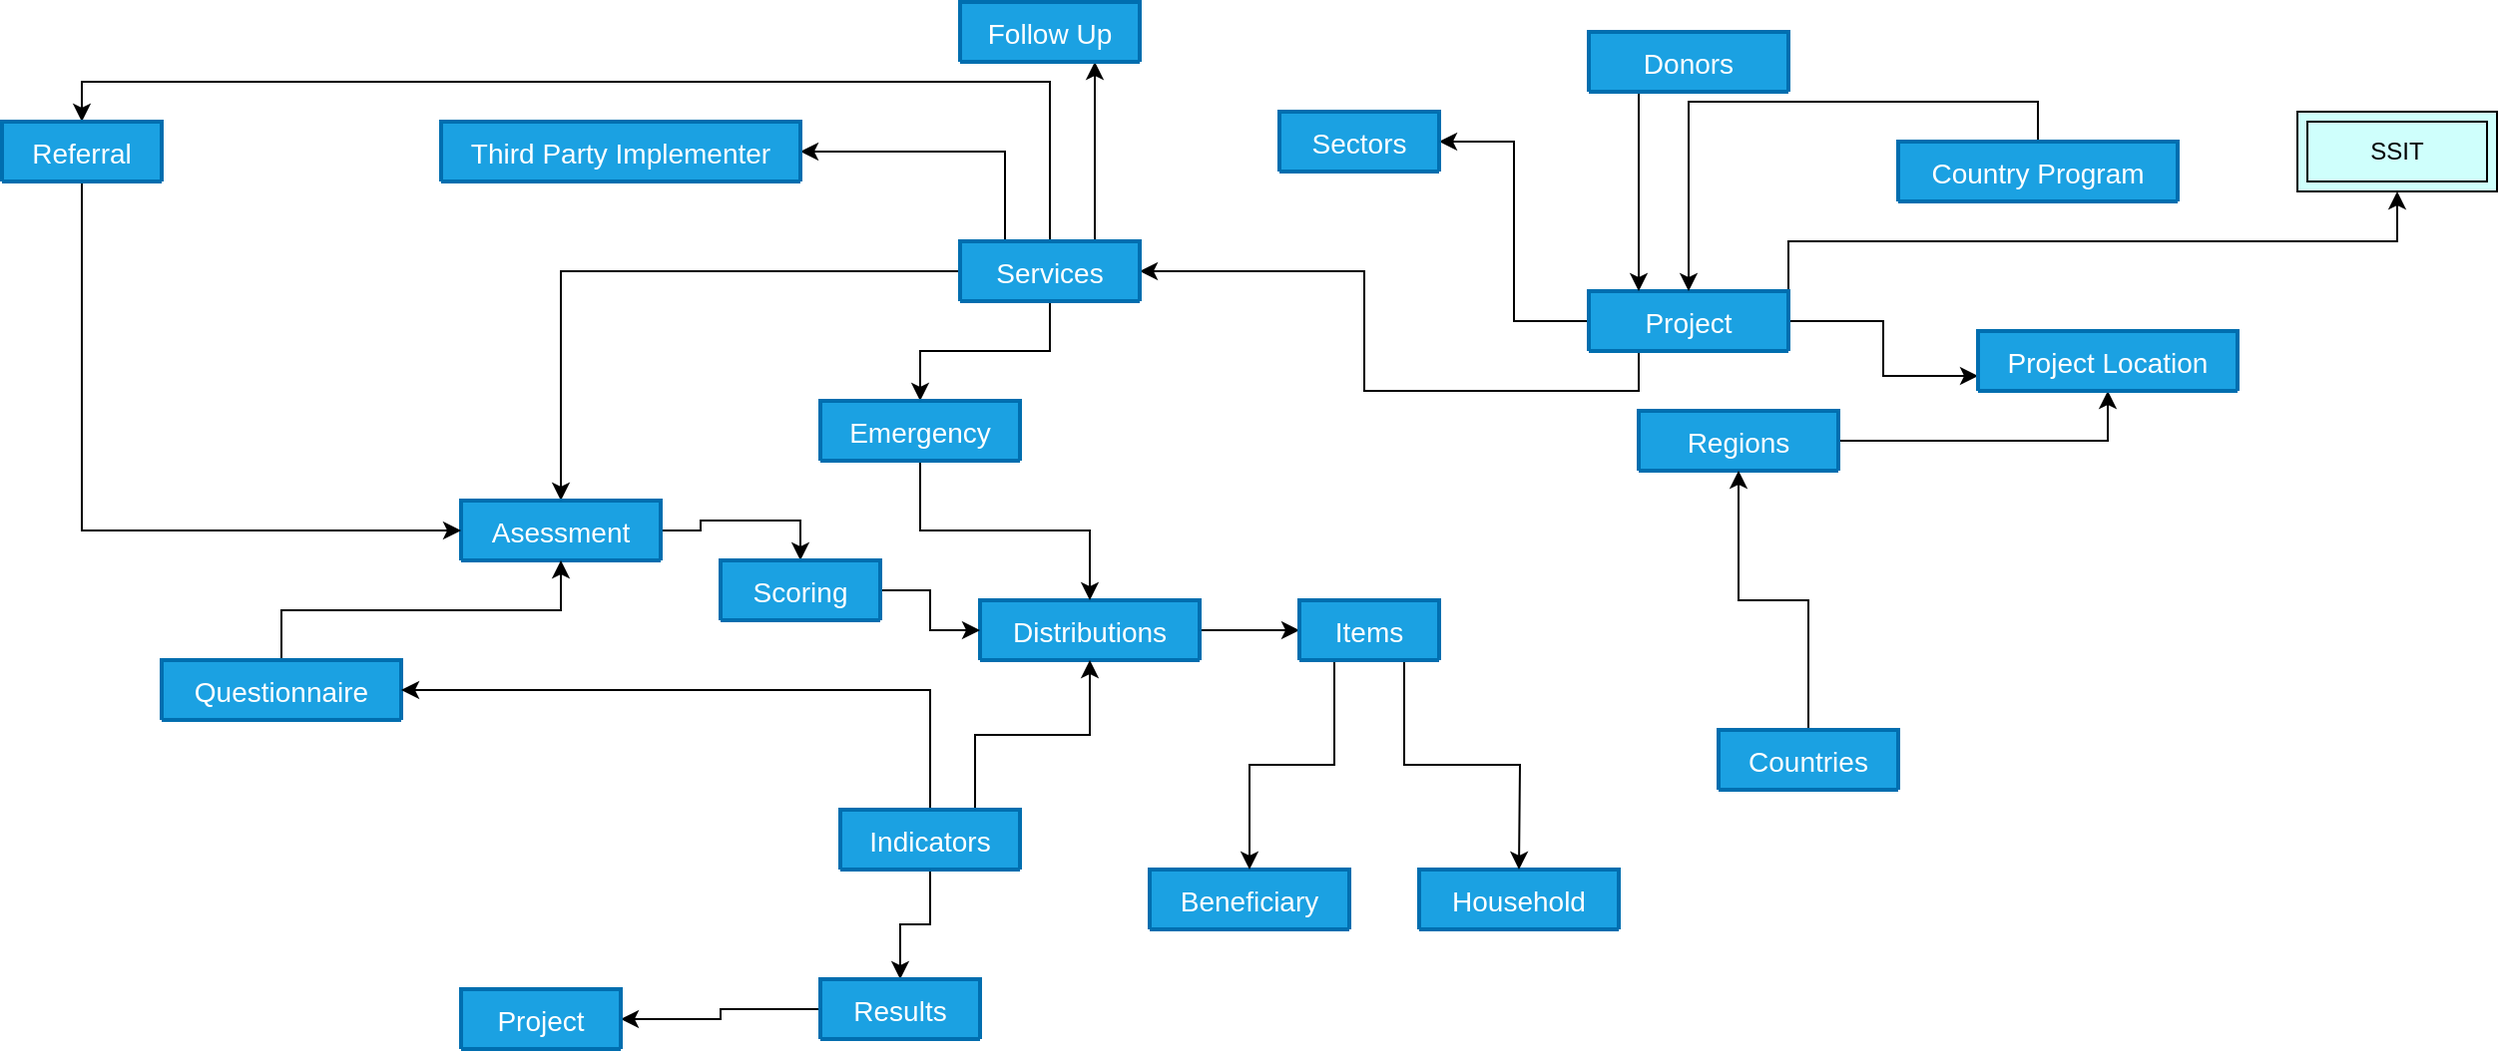 <mxfile version="13.9.8" type="github">
  <diagram id="R2lEEEUBdFMjLlhIrx00" name="Page-1">
    <mxGraphModel dx="4503" dy="722" grid="1" gridSize="10" guides="1" tooltips="1" connect="1" arrows="1" fold="1" page="1" pageScale="1" pageWidth="3300" pageHeight="4681" math="0" shadow="0" extFonts="Permanent Marker^https://fonts.googleapis.com/css?family=Permanent+Marker">
      <root>
        <mxCell id="0" />
        <mxCell id="1" parent="0" />
        <mxCell id="9PuMKOnLG3AgwLjPk5vz-7" value="Beneficiary" style="swimlane;childLayout=stackLayout;horizontal=1;startSize=30;horizontalStack=0;rounded=1;fontSize=14;fontStyle=0;strokeWidth=2;resizeParent=0;resizeLast=1;shadow=0;dashed=0;align=center;fillColor=#1ba1e2;strokeColor=#006EAF;fontColor=#ffffff;" vertex="1" collapsed="1" parent="1">
          <mxGeometry x="305" y="475" width="100" height="30" as="geometry">
            <mxRectangle x="220" y="130" width="160" height="120" as="alternateBounds" />
          </mxGeometry>
        </mxCell>
        <mxCell id="9PuMKOnLG3AgwLjPk5vz-79" style="edgeStyle=orthogonalEdgeStyle;rounded=0;orthogonalLoop=1;jettySize=auto;html=1;exitX=1;exitY=0.5;exitDx=0;exitDy=0;entryX=0;entryY=0.75;entryDx=0;entryDy=0;" edge="1" parent="1" source="9PuMKOnLG3AgwLjPk5vz-12" target="9PuMKOnLG3AgwLjPk5vz-18">
          <mxGeometry relative="1" as="geometry" />
        </mxCell>
        <mxCell id="9PuMKOnLG3AgwLjPk5vz-82" style="edgeStyle=orthogonalEdgeStyle;rounded=0;orthogonalLoop=1;jettySize=auto;html=1;exitX=0;exitY=0.5;exitDx=0;exitDy=0;entryX=1;entryY=0.5;entryDx=0;entryDy=0;" edge="1" parent="1" source="9PuMKOnLG3AgwLjPk5vz-12" target="9PuMKOnLG3AgwLjPk5vz-24">
          <mxGeometry relative="1" as="geometry" />
        </mxCell>
        <mxCell id="9PuMKOnLG3AgwLjPk5vz-85" style="edgeStyle=orthogonalEdgeStyle;rounded=0;orthogonalLoop=1;jettySize=auto;html=1;exitX=0.25;exitY=1;exitDx=0;exitDy=0;entryX=1;entryY=0.5;entryDx=0;entryDy=0;" edge="1" parent="1" source="9PuMKOnLG3AgwLjPk5vz-12" target="9PuMKOnLG3AgwLjPk5vz-26">
          <mxGeometry relative="1" as="geometry" />
        </mxCell>
        <mxCell id="9PuMKOnLG3AgwLjPk5vz-117" style="edgeStyle=orthogonalEdgeStyle;rounded=0;orthogonalLoop=1;jettySize=auto;html=1;exitX=1;exitY=0;exitDx=0;exitDy=0;entryX=0.5;entryY=1;entryDx=0;entryDy=0;" edge="1" parent="1" source="9PuMKOnLG3AgwLjPk5vz-12" target="9PuMKOnLG3AgwLjPk5vz-116">
          <mxGeometry relative="1" as="geometry" />
        </mxCell>
        <mxCell id="9PuMKOnLG3AgwLjPk5vz-12" value="Project" style="swimlane;childLayout=stackLayout;horizontal=1;startSize=30;horizontalStack=0;rounded=1;fontSize=14;fontStyle=0;strokeWidth=2;resizeParent=0;resizeLast=1;shadow=0;dashed=0;align=center;fillColor=#1ba1e2;strokeColor=#006EAF;fontColor=#ffffff;" vertex="1" collapsed="1" parent="1">
          <mxGeometry x="525" y="185" width="100" height="30" as="geometry">
            <mxRectangle x="120" y="150" width="160" height="120" as="alternateBounds" />
          </mxGeometry>
        </mxCell>
        <mxCell id="9PuMKOnLG3AgwLjPk5vz-81" style="edgeStyle=orthogonalEdgeStyle;rounded=0;orthogonalLoop=1;jettySize=auto;html=1;exitX=0.25;exitY=1;exitDx=0;exitDy=0;entryX=0.25;entryY=0;entryDx=0;entryDy=0;" edge="1" parent="1" source="9PuMKOnLG3AgwLjPk5vz-14" target="9PuMKOnLG3AgwLjPk5vz-12">
          <mxGeometry relative="1" as="geometry" />
        </mxCell>
        <mxCell id="9PuMKOnLG3AgwLjPk5vz-14" value="Donors" style="swimlane;childLayout=stackLayout;horizontal=1;startSize=30;horizontalStack=0;rounded=1;fontSize=14;fontStyle=0;strokeWidth=2;resizeParent=0;resizeLast=1;shadow=0;dashed=0;align=center;fillColor=#1ba1e2;strokeColor=#006EAF;fontColor=#ffffff;" vertex="1" collapsed="1" parent="1">
          <mxGeometry x="525" y="55" width="100" height="30" as="geometry">
            <mxRectangle x="160" y="200" width="160" height="120" as="alternateBounds" />
          </mxGeometry>
        </mxCell>
        <mxCell id="9PuMKOnLG3AgwLjPk5vz-15" value="+Attribute1&#xa;+Attribute2&#xa;+Attribute3" style="align=left;strokeColor=none;fillColor=none;spacingLeft=4;fontSize=12;verticalAlign=top;resizable=0;rotatable=0;part=1;" vertex="1" parent="9PuMKOnLG3AgwLjPk5vz-14">
          <mxGeometry y="30" width="100" as="geometry" />
        </mxCell>
        <mxCell id="9PuMKOnLG3AgwLjPk5vz-77" style="edgeStyle=orthogonalEdgeStyle;rounded=0;orthogonalLoop=1;jettySize=auto;html=1;exitX=1;exitY=0.5;exitDx=0;exitDy=0;entryX=0.5;entryY=1;entryDx=0;entryDy=0;" edge="1" parent="1" source="9PuMKOnLG3AgwLjPk5vz-16" target="9PuMKOnLG3AgwLjPk5vz-18">
          <mxGeometry relative="1" as="geometry" />
        </mxCell>
        <mxCell id="9PuMKOnLG3AgwLjPk5vz-16" value="Regions" style="swimlane;childLayout=stackLayout;horizontal=1;startSize=30;horizontalStack=0;rounded=1;fontSize=14;fontStyle=0;strokeWidth=2;resizeParent=0;resizeLast=1;shadow=0;dashed=0;align=center;fillColor=#1ba1e2;strokeColor=#006EAF;fontColor=#ffffff;" vertex="1" collapsed="1" parent="1">
          <mxGeometry x="550" y="245" width="100" height="30" as="geometry">
            <mxRectangle x="120" y="280" width="160" height="120" as="alternateBounds" />
          </mxGeometry>
        </mxCell>
        <mxCell id="9PuMKOnLG3AgwLjPk5vz-18" value="Project Location" style="swimlane;childLayout=stackLayout;horizontal=1;startSize=30;horizontalStack=0;rounded=1;fontSize=14;fontStyle=0;strokeWidth=2;resizeParent=0;resizeLast=1;shadow=0;dashed=0;align=center;fillColor=#1ba1e2;strokeColor=#006EAF;fontColor=#ffffff;" vertex="1" collapsed="1" parent="1">
          <mxGeometry x="720" y="205" width="130" height="30" as="geometry">
            <mxRectangle x="310" y="120" width="160" height="120" as="alternateBounds" />
          </mxGeometry>
        </mxCell>
        <mxCell id="9PuMKOnLG3AgwLjPk5vz-80" style="edgeStyle=orthogonalEdgeStyle;rounded=0;orthogonalLoop=1;jettySize=auto;html=1;exitX=0.5;exitY=0;exitDx=0;exitDy=0;entryX=0.5;entryY=0;entryDx=0;entryDy=0;" edge="1" parent="1" source="9PuMKOnLG3AgwLjPk5vz-20" target="9PuMKOnLG3AgwLjPk5vz-12">
          <mxGeometry relative="1" as="geometry" />
        </mxCell>
        <mxCell id="9PuMKOnLG3AgwLjPk5vz-20" value="Country Program" style="swimlane;childLayout=stackLayout;horizontal=1;startSize=30;horizontalStack=0;rounded=1;fontSize=14;fontStyle=0;strokeWidth=2;resizeParent=0;resizeLast=1;shadow=0;dashed=0;align=center;fillColor=#1ba1e2;strokeColor=#006EAF;fontColor=#ffffff;" vertex="1" collapsed="1" parent="1">
          <mxGeometry x="680" y="110" width="140" height="30" as="geometry">
            <mxRectangle x="275" y="155" width="160" height="120" as="alternateBounds" />
          </mxGeometry>
        </mxCell>
        <mxCell id="9PuMKOnLG3AgwLjPk5vz-76" style="edgeStyle=orthogonalEdgeStyle;rounded=0;orthogonalLoop=1;jettySize=auto;html=1;exitX=0.5;exitY=0;exitDx=0;exitDy=0;entryX=0.5;entryY=1;entryDx=0;entryDy=0;" edge="1" parent="1" source="9PuMKOnLG3AgwLjPk5vz-22" target="9PuMKOnLG3AgwLjPk5vz-16">
          <mxGeometry relative="1" as="geometry" />
        </mxCell>
        <mxCell id="9PuMKOnLG3AgwLjPk5vz-22" value="Countries" style="swimlane;childLayout=stackLayout;horizontal=1;startSize=30;horizontalStack=0;rounded=1;fontSize=14;fontStyle=0;strokeWidth=2;resizeParent=0;resizeLast=1;shadow=0;dashed=0;align=center;fillColor=#1ba1e2;strokeColor=#006EAF;fontColor=#ffffff;" vertex="1" collapsed="1" parent="1">
          <mxGeometry x="590" y="405" width="90" height="30" as="geometry">
            <mxRectangle x="265" y="300" width="160" height="120" as="alternateBounds" />
          </mxGeometry>
        </mxCell>
        <mxCell id="9PuMKOnLG3AgwLjPk5vz-24" value="Sectors" style="swimlane;childLayout=stackLayout;horizontal=1;startSize=30;horizontalStack=0;rounded=1;fontSize=14;fontStyle=0;strokeWidth=2;resizeParent=0;resizeLast=1;shadow=0;dashed=0;align=center;fillColor=#1ba1e2;strokeColor=#006EAF;fontColor=#ffffff;" vertex="1" collapsed="1" parent="1">
          <mxGeometry x="370" y="95" width="80" height="30" as="geometry">
            <mxRectangle x="90" y="120" width="160" height="120" as="alternateBounds" />
          </mxGeometry>
        </mxCell>
        <mxCell id="9PuMKOnLG3AgwLjPk5vz-84" style="edgeStyle=orthogonalEdgeStyle;rounded=0;orthogonalLoop=1;jettySize=auto;html=1;exitX=0.75;exitY=0;exitDx=0;exitDy=0;entryX=0.75;entryY=1;entryDx=0;entryDy=0;" edge="1" parent="1" source="9PuMKOnLG3AgwLjPk5vz-26" target="9PuMKOnLG3AgwLjPk5vz-31">
          <mxGeometry relative="1" as="geometry" />
        </mxCell>
        <mxCell id="9PuMKOnLG3AgwLjPk5vz-86" style="edgeStyle=orthogonalEdgeStyle;rounded=0;orthogonalLoop=1;jettySize=auto;html=1;exitX=0.25;exitY=0;exitDx=0;exitDy=0;entryX=1;entryY=0.5;entryDx=0;entryDy=0;" edge="1" parent="1" source="9PuMKOnLG3AgwLjPk5vz-26" target="9PuMKOnLG3AgwLjPk5vz-41">
          <mxGeometry relative="1" as="geometry" />
        </mxCell>
        <mxCell id="9PuMKOnLG3AgwLjPk5vz-87" style="edgeStyle=orthogonalEdgeStyle;rounded=0;orthogonalLoop=1;jettySize=auto;html=1;exitX=0.5;exitY=0;exitDx=0;exitDy=0;entryX=0.5;entryY=0;entryDx=0;entryDy=0;" edge="1" parent="1" source="9PuMKOnLG3AgwLjPk5vz-26" target="9PuMKOnLG3AgwLjPk5vz-45">
          <mxGeometry relative="1" as="geometry" />
        </mxCell>
        <mxCell id="9PuMKOnLG3AgwLjPk5vz-94" style="edgeStyle=orthogonalEdgeStyle;rounded=0;orthogonalLoop=1;jettySize=auto;html=1;exitX=0;exitY=0.5;exitDx=0;exitDy=0;entryX=0.5;entryY=0;entryDx=0;entryDy=0;" edge="1" parent="1" source="9PuMKOnLG3AgwLjPk5vz-26" target="9PuMKOnLG3AgwLjPk5vz-43">
          <mxGeometry relative="1" as="geometry" />
        </mxCell>
        <mxCell id="9PuMKOnLG3AgwLjPk5vz-108" style="edgeStyle=orthogonalEdgeStyle;rounded=0;orthogonalLoop=1;jettySize=auto;html=1;exitX=0.5;exitY=1;exitDx=0;exitDy=0;entryX=0.5;entryY=0;entryDx=0;entryDy=0;" edge="1" parent="1" source="9PuMKOnLG3AgwLjPk5vz-26" target="9PuMKOnLG3AgwLjPk5vz-72">
          <mxGeometry relative="1" as="geometry" />
        </mxCell>
        <mxCell id="9PuMKOnLG3AgwLjPk5vz-26" value="Services" style="swimlane;childLayout=stackLayout;horizontal=1;startSize=30;horizontalStack=0;rounded=1;fontSize=14;fontStyle=0;strokeWidth=2;resizeParent=0;resizeLast=1;shadow=0;dashed=0;align=center;fillColor=#1ba1e2;strokeColor=#006EAF;fontColor=#ffffff;" vertex="1" collapsed="1" parent="1">
          <mxGeometry x="210" y="160" width="90" height="30" as="geometry">
            <mxRectangle x="80" y="220" width="160" height="120" as="alternateBounds" />
          </mxGeometry>
        </mxCell>
        <mxCell id="9PuMKOnLG3AgwLjPk5vz-29" value="Household" style="swimlane;childLayout=stackLayout;horizontal=1;startSize=30;horizontalStack=0;rounded=1;fontSize=14;fontStyle=0;strokeWidth=2;resizeParent=0;resizeLast=1;shadow=0;dashed=0;align=center;fillColor=#1ba1e2;strokeColor=#006EAF;fontColor=#ffffff;" vertex="1" collapsed="1" parent="1">
          <mxGeometry x="440" y="475" width="100" height="30" as="geometry">
            <mxRectangle x="250" y="320" width="160" height="120" as="alternateBounds" />
          </mxGeometry>
        </mxCell>
        <mxCell id="9PuMKOnLG3AgwLjPk5vz-31" value="Follow Up" style="swimlane;childLayout=stackLayout;horizontal=1;startSize=30;horizontalStack=0;rounded=1;fontSize=14;fontStyle=0;strokeWidth=2;resizeParent=0;resizeLast=1;shadow=0;dashed=0;align=center;arcSize=0;fillColor=#1ba1e2;strokeColor=#006EAF;fontColor=#ffffff;" vertex="1" collapsed="1" parent="1">
          <mxGeometry x="210" y="40" width="90" height="30" as="geometry">
            <mxRectangle x="65" y="30" width="160" height="120" as="alternateBounds" />
          </mxGeometry>
        </mxCell>
        <mxCell id="9PuMKOnLG3AgwLjPk5vz-101" style="edgeStyle=orthogonalEdgeStyle;rounded=0;orthogonalLoop=1;jettySize=auto;html=1;exitX=1;exitY=0.5;exitDx=0;exitDy=0;entryX=0;entryY=0.5;entryDx=0;entryDy=0;" edge="1" parent="1" source="9PuMKOnLG3AgwLjPk5vz-36" target="9PuMKOnLG3AgwLjPk5vz-38">
          <mxGeometry relative="1" as="geometry" />
        </mxCell>
        <mxCell id="9PuMKOnLG3AgwLjPk5vz-36" value="Distributions" style="swimlane;childLayout=stackLayout;horizontal=1;startSize=30;horizontalStack=0;rounded=1;fontSize=14;fontStyle=0;strokeWidth=2;resizeParent=0;resizeLast=1;shadow=0;dashed=0;align=center;fillColor=#1ba1e2;strokeColor=#006EAF;fontColor=#ffffff;" vertex="1" collapsed="1" parent="1">
          <mxGeometry x="220" y="340" width="110" height="30" as="geometry">
            <mxRectangle x="65" y="230" width="160" height="120" as="alternateBounds" />
          </mxGeometry>
        </mxCell>
        <mxCell id="9PuMKOnLG3AgwLjPk5vz-105" style="edgeStyle=orthogonalEdgeStyle;rounded=0;orthogonalLoop=1;jettySize=auto;html=1;exitX=0.75;exitY=1;exitDx=0;exitDy=0;entryX=0.5;entryY=0;entryDx=0;entryDy=0;" edge="1" parent="1" source="9PuMKOnLG3AgwLjPk5vz-38">
          <mxGeometry relative="1" as="geometry">
            <mxPoint x="490" y="475" as="targetPoint" />
          </mxGeometry>
        </mxCell>
        <mxCell id="9PuMKOnLG3AgwLjPk5vz-106" style="edgeStyle=orthogonalEdgeStyle;rounded=0;orthogonalLoop=1;jettySize=auto;html=1;exitX=0.25;exitY=1;exitDx=0;exitDy=0;" edge="1" parent="1" source="9PuMKOnLG3AgwLjPk5vz-38" target="9PuMKOnLG3AgwLjPk5vz-7">
          <mxGeometry relative="1" as="geometry" />
        </mxCell>
        <mxCell id="9PuMKOnLG3AgwLjPk5vz-38" value="Items" style="swimlane;childLayout=stackLayout;horizontal=1;startSize=30;horizontalStack=0;rounded=1;fontSize=14;fontStyle=0;strokeWidth=2;resizeParent=0;resizeLast=1;shadow=0;dashed=0;align=center;fillColor=#1ba1e2;strokeColor=#006EAF;fontColor=#ffffff;" vertex="1" collapsed="1" parent="1">
          <mxGeometry x="380" y="340" width="70" height="30" as="geometry">
            <mxRectangle x="90" y="280" width="160" height="120" as="alternateBounds" />
          </mxGeometry>
        </mxCell>
        <mxCell id="9PuMKOnLG3AgwLjPk5vz-41" value="Third Party Implementer" style="swimlane;childLayout=stackLayout;horizontal=1;startSize=30;horizontalStack=0;rounded=1;fontSize=14;fontStyle=0;strokeWidth=2;resizeParent=0;resizeLast=1;shadow=0;dashed=0;align=center;fillColor=#1ba1e2;strokeColor=#006EAF;fontColor=#ffffff;" vertex="1" collapsed="1" parent="1">
          <mxGeometry x="-50" y="100" width="180" height="30" as="geometry">
            <mxRectangle x="305" y="60" width="160" height="120" as="alternateBounds" />
          </mxGeometry>
        </mxCell>
        <mxCell id="9PuMKOnLG3AgwLjPk5vz-98" style="edgeStyle=orthogonalEdgeStyle;rounded=0;orthogonalLoop=1;jettySize=auto;html=1;exitX=1;exitY=0.5;exitDx=0;exitDy=0;entryX=0.5;entryY=0;entryDx=0;entryDy=0;" edge="1" parent="1" source="9PuMKOnLG3AgwLjPk5vz-43" target="9PuMKOnLG3AgwLjPk5vz-64">
          <mxGeometry relative="1" as="geometry">
            <mxPoint x="80" y="240" as="targetPoint" />
          </mxGeometry>
        </mxCell>
        <mxCell id="9PuMKOnLG3AgwLjPk5vz-43" value="Asessment" style="swimlane;childLayout=stackLayout;horizontal=1;startSize=30;horizontalStack=0;rounded=1;fontSize=14;fontStyle=0;strokeWidth=2;resizeParent=0;resizeLast=1;shadow=0;dashed=0;align=center;fillColor=#1ba1e2;strokeColor=#006EAF;fontColor=#ffffff;" vertex="1" collapsed="1" parent="1">
          <mxGeometry x="-40" y="290" width="100" height="30" as="geometry">
            <mxRectangle x="-90" y="180" width="160" height="120" as="alternateBounds" />
          </mxGeometry>
        </mxCell>
        <mxCell id="9PuMKOnLG3AgwLjPk5vz-88" style="edgeStyle=orthogonalEdgeStyle;rounded=0;orthogonalLoop=1;jettySize=auto;html=1;exitX=0.5;exitY=1;exitDx=0;exitDy=0;entryX=0;entryY=0.5;entryDx=0;entryDy=0;" edge="1" parent="1" source="9PuMKOnLG3AgwLjPk5vz-45" target="9PuMKOnLG3AgwLjPk5vz-43">
          <mxGeometry relative="1" as="geometry" />
        </mxCell>
        <mxCell id="9PuMKOnLG3AgwLjPk5vz-45" value="Referral" style="swimlane;childLayout=stackLayout;horizontal=1;startSize=30;horizontalStack=0;rounded=1;fontSize=14;fontStyle=0;strokeWidth=2;resizeParent=0;resizeLast=1;shadow=0;dashed=0;align=center;fillColor=#1ba1e2;strokeColor=#006EAF;fontColor=#ffffff;" vertex="1" collapsed="1" parent="1">
          <mxGeometry x="-270" y="100" width="80" height="30" as="geometry">
            <mxRectangle x="-280" y="185" width="160" height="120" as="alternateBounds" />
          </mxGeometry>
        </mxCell>
        <mxCell id="9PuMKOnLG3AgwLjPk5vz-96" style="edgeStyle=orthogonalEdgeStyle;rounded=0;orthogonalLoop=1;jettySize=auto;html=1;exitX=0.5;exitY=0;exitDx=0;exitDy=0;entryX=0.5;entryY=1;entryDx=0;entryDy=0;" edge="1" parent="1" source="9PuMKOnLG3AgwLjPk5vz-47" target="9PuMKOnLG3AgwLjPk5vz-43">
          <mxGeometry relative="1" as="geometry" />
        </mxCell>
        <mxCell id="9PuMKOnLG3AgwLjPk5vz-47" value="Questionnaire" style="swimlane;childLayout=stackLayout;horizontal=1;startSize=30;horizontalStack=0;rounded=1;fontSize=14;fontStyle=0;strokeWidth=2;resizeParent=0;resizeLast=1;shadow=0;dashed=0;align=center;fillColor=#1ba1e2;strokeColor=#006EAF;fontColor=#ffffff;" vertex="1" collapsed="1" parent="1">
          <mxGeometry x="-190" y="370" width="120" height="30" as="geometry">
            <mxRectangle x="-190" y="290" width="160" height="120" as="alternateBounds" />
          </mxGeometry>
        </mxCell>
        <mxCell id="9PuMKOnLG3AgwLjPk5vz-49" value="Table" style="shape=table;startSize=30;container=1;collapsible=1;childLayout=tableLayout;fixedRows=1;rowLines=0;fontStyle=1;align=center;resizeLast=1;" vertex="1" parent="9PuMKOnLG3AgwLjPk5vz-47">
          <mxGeometry y="30" width="120" as="geometry" />
        </mxCell>
        <mxCell id="9PuMKOnLG3AgwLjPk5vz-50" value="" style="shape=partialRectangle;collapsible=0;dropTarget=0;pointerEvents=0;fillColor=none;top=0;left=0;bottom=1;right=0;points=[[0,0.5],[1,0.5]];portConstraint=eastwest;" vertex="1" parent="9PuMKOnLG3AgwLjPk5vz-49">
          <mxGeometry y="30" width="180" height="30" as="geometry" />
        </mxCell>
        <mxCell id="9PuMKOnLG3AgwLjPk5vz-51" value="PK" style="shape=partialRectangle;connectable=0;fillColor=none;top=0;left=0;bottom=0;right=0;fontStyle=1;overflow=hidden;" vertex="1" parent="9PuMKOnLG3AgwLjPk5vz-50">
          <mxGeometry width="30" height="30" as="geometry" />
        </mxCell>
        <mxCell id="9PuMKOnLG3AgwLjPk5vz-52" value="UniqueID" style="shape=partialRectangle;connectable=0;fillColor=none;top=0;left=0;bottom=0;right=0;align=left;spacingLeft=6;fontStyle=5;overflow=hidden;" vertex="1" parent="9PuMKOnLG3AgwLjPk5vz-50">
          <mxGeometry x="30" width="150" height="30" as="geometry" />
        </mxCell>
        <mxCell id="9PuMKOnLG3AgwLjPk5vz-53" value="" style="shape=partialRectangle;collapsible=0;dropTarget=0;pointerEvents=0;fillColor=none;top=0;left=0;bottom=0;right=0;points=[[0,0.5],[1,0.5]];portConstraint=eastwest;" vertex="1" parent="9PuMKOnLG3AgwLjPk5vz-49">
          <mxGeometry y="60" width="180" height="30" as="geometry" />
        </mxCell>
        <mxCell id="9PuMKOnLG3AgwLjPk5vz-54" value="" style="shape=partialRectangle;connectable=0;fillColor=none;top=0;left=0;bottom=0;right=0;editable=1;overflow=hidden;" vertex="1" parent="9PuMKOnLG3AgwLjPk5vz-53">
          <mxGeometry width="30" height="30" as="geometry" />
        </mxCell>
        <mxCell id="9PuMKOnLG3AgwLjPk5vz-55" value="Row 1" style="shape=partialRectangle;connectable=0;fillColor=none;top=0;left=0;bottom=0;right=0;align=left;spacingLeft=6;overflow=hidden;" vertex="1" parent="9PuMKOnLG3AgwLjPk5vz-53">
          <mxGeometry x="30" width="150" height="30" as="geometry" />
        </mxCell>
        <mxCell id="9PuMKOnLG3AgwLjPk5vz-56" value="" style="shape=partialRectangle;collapsible=0;dropTarget=0;pointerEvents=0;fillColor=none;top=0;left=0;bottom=0;right=0;points=[[0,0.5],[1,0.5]];portConstraint=eastwest;" vertex="1" parent="9PuMKOnLG3AgwLjPk5vz-49">
          <mxGeometry y="90" width="180" height="30" as="geometry" />
        </mxCell>
        <mxCell id="9PuMKOnLG3AgwLjPk5vz-57" value="" style="shape=partialRectangle;connectable=0;fillColor=none;top=0;left=0;bottom=0;right=0;editable=1;overflow=hidden;" vertex="1" parent="9PuMKOnLG3AgwLjPk5vz-56">
          <mxGeometry width="30" height="30" as="geometry" />
        </mxCell>
        <mxCell id="9PuMKOnLG3AgwLjPk5vz-58" value="Row 2" style="shape=partialRectangle;connectable=0;fillColor=none;top=0;left=0;bottom=0;right=0;align=left;spacingLeft=6;overflow=hidden;" vertex="1" parent="9PuMKOnLG3AgwLjPk5vz-56">
          <mxGeometry x="30" width="150" height="30" as="geometry" />
        </mxCell>
        <mxCell id="9PuMKOnLG3AgwLjPk5vz-59" value="" style="shape=partialRectangle;collapsible=0;dropTarget=0;pointerEvents=0;fillColor=none;top=0;left=0;bottom=0;right=0;points=[[0,0.5],[1,0.5]];portConstraint=eastwest;" vertex="1" parent="9PuMKOnLG3AgwLjPk5vz-49">
          <mxGeometry y="120" width="180" height="30" as="geometry" />
        </mxCell>
        <mxCell id="9PuMKOnLG3AgwLjPk5vz-60" value="" style="shape=partialRectangle;connectable=0;fillColor=none;top=0;left=0;bottom=0;right=0;editable=1;overflow=hidden;" vertex="1" parent="9PuMKOnLG3AgwLjPk5vz-59">
          <mxGeometry width="30" height="30" as="geometry" />
        </mxCell>
        <mxCell id="9PuMKOnLG3AgwLjPk5vz-61" value="Row 3" style="shape=partialRectangle;connectable=0;fillColor=none;top=0;left=0;bottom=0;right=0;align=left;spacingLeft=6;overflow=hidden;" vertex="1" parent="9PuMKOnLG3AgwLjPk5vz-59">
          <mxGeometry x="30" width="150" height="30" as="geometry" />
        </mxCell>
        <mxCell id="9PuMKOnLG3AgwLjPk5vz-110" style="edgeStyle=orthogonalEdgeStyle;rounded=0;orthogonalLoop=1;jettySize=auto;html=1;exitX=1;exitY=0.5;exitDx=0;exitDy=0;entryX=0;entryY=0.5;entryDx=0;entryDy=0;" edge="1" parent="1" source="9PuMKOnLG3AgwLjPk5vz-64" target="9PuMKOnLG3AgwLjPk5vz-36">
          <mxGeometry relative="1" as="geometry" />
        </mxCell>
        <mxCell id="9PuMKOnLG3AgwLjPk5vz-64" value="Scoring" style="swimlane;childLayout=stackLayout;horizontal=1;startSize=30;horizontalStack=0;rounded=1;fontSize=14;fontStyle=0;strokeWidth=2;resizeParent=0;resizeLast=1;shadow=0;dashed=0;align=center;fillColor=#1ba1e2;strokeColor=#006EAF;fontColor=#ffffff;" vertex="1" collapsed="1" parent="1">
          <mxGeometry x="90" y="320" width="80" height="30" as="geometry">
            <mxRectangle x="-20" y="360" width="160" height="120" as="alternateBounds" />
          </mxGeometry>
        </mxCell>
        <mxCell id="9PuMKOnLG3AgwLjPk5vz-97" style="edgeStyle=orthogonalEdgeStyle;rounded=0;orthogonalLoop=1;jettySize=auto;html=1;exitX=0.5;exitY=0;exitDx=0;exitDy=0;entryX=1;entryY=0.5;entryDx=0;entryDy=0;" edge="1" parent="1" source="9PuMKOnLG3AgwLjPk5vz-66" target="9PuMKOnLG3AgwLjPk5vz-47">
          <mxGeometry relative="1" as="geometry" />
        </mxCell>
        <mxCell id="9PuMKOnLG3AgwLjPk5vz-99" style="edgeStyle=orthogonalEdgeStyle;rounded=0;orthogonalLoop=1;jettySize=auto;html=1;exitX=0.75;exitY=0;exitDx=0;exitDy=0;entryX=0.5;entryY=1;entryDx=0;entryDy=0;" edge="1" parent="1" source="9PuMKOnLG3AgwLjPk5vz-66" target="9PuMKOnLG3AgwLjPk5vz-36">
          <mxGeometry relative="1" as="geometry">
            <mxPoint x="270" y="375" as="targetPoint" />
          </mxGeometry>
        </mxCell>
        <mxCell id="9PuMKOnLG3AgwLjPk5vz-111" style="edgeStyle=orthogonalEdgeStyle;rounded=0;orthogonalLoop=1;jettySize=auto;html=1;exitX=0.5;exitY=1;exitDx=0;exitDy=0;entryX=0.5;entryY=0;entryDx=0;entryDy=0;" edge="1" parent="1" source="9PuMKOnLG3AgwLjPk5vz-66" target="9PuMKOnLG3AgwLjPk5vz-68">
          <mxGeometry relative="1" as="geometry" />
        </mxCell>
        <mxCell id="9PuMKOnLG3AgwLjPk5vz-66" value="Indicators" style="swimlane;childLayout=stackLayout;horizontal=1;startSize=30;horizontalStack=0;rounded=1;fontSize=14;fontStyle=0;strokeWidth=2;resizeParent=0;resizeLast=1;shadow=0;dashed=0;align=center;fillColor=#1ba1e2;strokeColor=#006EAF;fontColor=#ffffff;" vertex="1" collapsed="1" parent="1">
          <mxGeometry x="150" y="445" width="90" height="30" as="geometry">
            <mxRectangle x="240" y="370" width="160" height="120" as="alternateBounds" />
          </mxGeometry>
        </mxCell>
        <mxCell id="9PuMKOnLG3AgwLjPk5vz-112" style="edgeStyle=orthogonalEdgeStyle;rounded=0;orthogonalLoop=1;jettySize=auto;html=1;exitX=0;exitY=0.5;exitDx=0;exitDy=0;entryX=1;entryY=0.5;entryDx=0;entryDy=0;" edge="1" parent="1" source="9PuMKOnLG3AgwLjPk5vz-68" target="9PuMKOnLG3AgwLjPk5vz-70">
          <mxGeometry relative="1" as="geometry" />
        </mxCell>
        <mxCell id="9PuMKOnLG3AgwLjPk5vz-68" value="Results" style="swimlane;childLayout=stackLayout;horizontal=1;startSize=30;horizontalStack=0;rounded=1;fontSize=14;fontStyle=0;strokeWidth=2;resizeParent=0;resizeLast=1;shadow=0;dashed=0;align=center;fillColor=#1ba1e2;strokeColor=#006EAF;fontColor=#ffffff;" vertex="1" collapsed="1" parent="1">
          <mxGeometry x="140" y="530" width="80" height="30" as="geometry">
            <mxRectangle x="60" y="340" width="160" height="120" as="alternateBounds" />
          </mxGeometry>
        </mxCell>
        <mxCell id="9PuMKOnLG3AgwLjPk5vz-70" value="Project" style="swimlane;childLayout=stackLayout;horizontal=1;startSize=30;horizontalStack=0;rounded=1;fontSize=14;fontStyle=0;strokeWidth=2;resizeParent=0;resizeLast=1;shadow=0;dashed=0;align=center;fillColor=#1ba1e2;strokeColor=#006EAF;fontColor=#ffffff;" vertex="1" collapsed="1" parent="1">
          <mxGeometry x="-40" y="535" width="80" height="30" as="geometry">
            <mxRectangle x="60" y="375" width="160" height="120" as="alternateBounds" />
          </mxGeometry>
        </mxCell>
        <mxCell id="9PuMKOnLG3AgwLjPk5vz-109" style="edgeStyle=orthogonalEdgeStyle;rounded=0;orthogonalLoop=1;jettySize=auto;html=1;exitX=0.5;exitY=1;exitDx=0;exitDy=0;entryX=0.5;entryY=0;entryDx=0;entryDy=0;" edge="1" parent="1" source="9PuMKOnLG3AgwLjPk5vz-72" target="9PuMKOnLG3AgwLjPk5vz-36">
          <mxGeometry relative="1" as="geometry" />
        </mxCell>
        <mxCell id="9PuMKOnLG3AgwLjPk5vz-72" value="Emergency" style="swimlane;childLayout=stackLayout;horizontal=1;startSize=30;horizontalStack=0;rounded=1;fontSize=14;fontStyle=0;strokeWidth=2;resizeParent=0;resizeLast=1;shadow=0;dashed=0;align=center;fillColor=#1ba1e2;strokeColor=#006EAF;fontColor=#ffffff;" vertex="1" collapsed="1" parent="1">
          <mxGeometry x="140" y="240" width="100" height="30" as="geometry">
            <mxRectangle x="-140" y="155" width="160" height="120" as="alternateBounds" />
          </mxGeometry>
        </mxCell>
        <mxCell id="9PuMKOnLG3AgwLjPk5vz-116" value="SSIT" style="shape=ext;margin=3;double=1;whiteSpace=wrap;html=1;align=center;fillColor=#CFFFFC;" vertex="1" parent="1">
          <mxGeometry x="880" y="95" width="100" height="40" as="geometry" />
        </mxCell>
      </root>
    </mxGraphModel>
  </diagram>
</mxfile>
